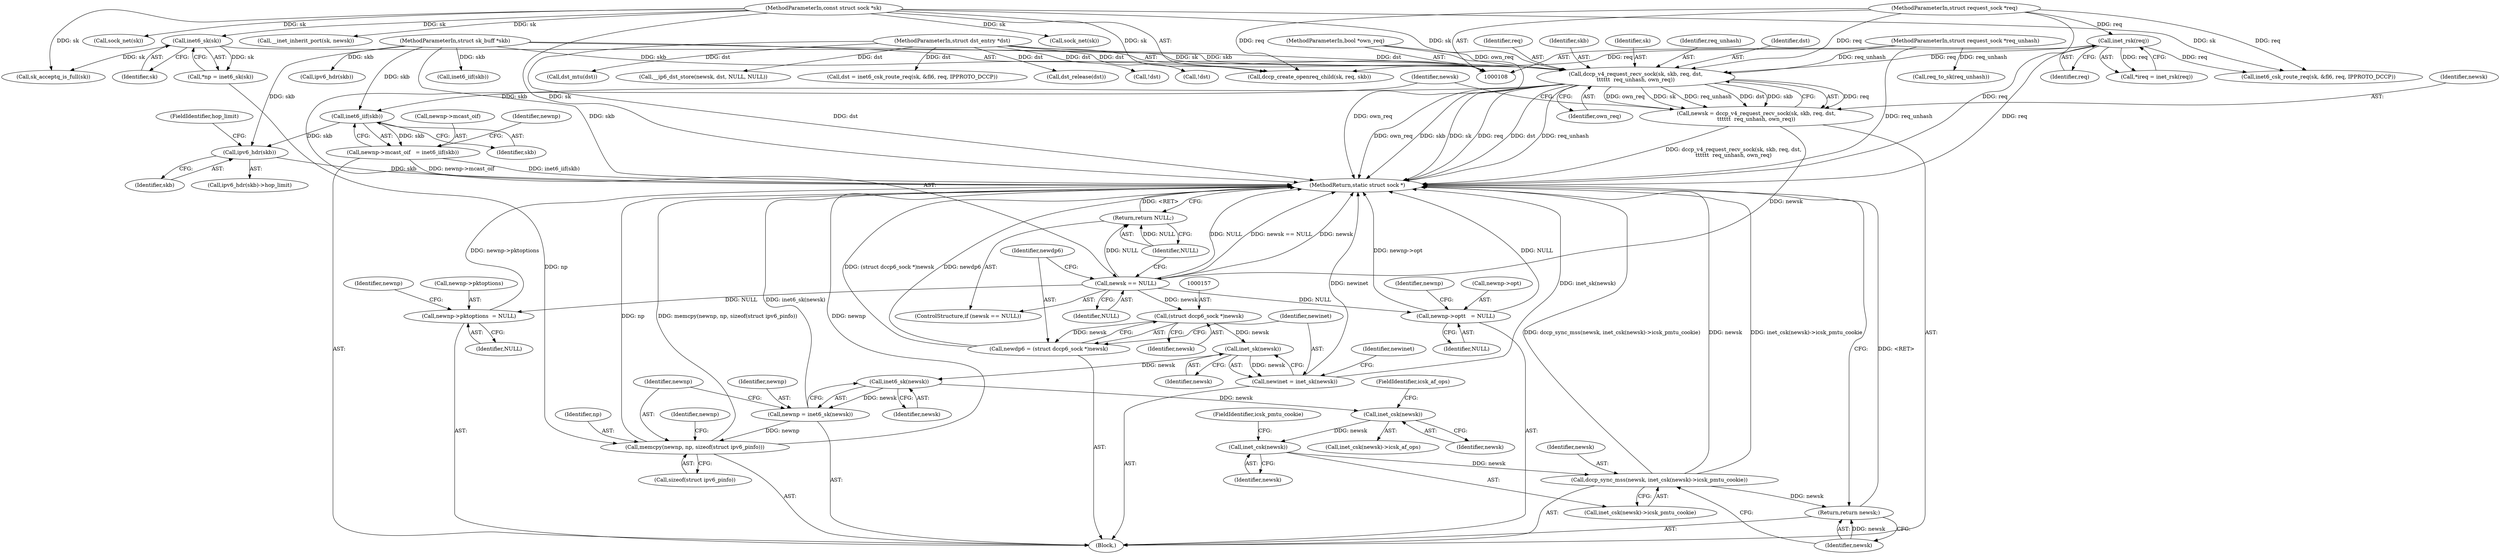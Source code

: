digraph "0_linux_45f6fad84cc305103b28d73482b344d7f5b76f39_0@API" {
"1000141" [label="(Call,dccp_v4_request_recv_sock(sk, skb, req, dst,\n\t\t\t\t\t\t  req_unhash, own_req))"];
"1000125" [label="(Call,inet6_sk(sk))"];
"1000109" [label="(MethodParameterIn,const struct sock *sk)"];
"1000110" [label="(MethodParameterIn,struct sk_buff *skb)"];
"1000119" [label="(Call,inet_rsk(req))"];
"1000111" [label="(MethodParameterIn,struct request_sock *req)"];
"1000112" [label="(MethodParameterIn,struct dst_entry *dst)"];
"1000113" [label="(MethodParameterIn,struct request_sock *req_unhash)"];
"1000114" [label="(MethodParameterIn,bool *own_req)"];
"1000139" [label="(Call,newsk = dccp_v4_request_recv_sock(sk, skb, req, dst,\n\t\t\t\t\t\t  req_unhash, own_req))"];
"1000149" [label="(Call,newsk == NULL)"];
"1000152" [label="(Return,return NULL;)"];
"1000156" [label="(Call,(struct dccp6_sock *)newsk)"];
"1000154" [label="(Call,newdp6 = (struct dccp6_sock *)newsk)"];
"1000161" [label="(Call,inet_sk(newsk))"];
"1000159" [label="(Call,newinet = inet_sk(newsk))"];
"1000173" [label="(Call,inet6_sk(newsk))"];
"1000171" [label="(Call,newnp = inet6_sk(newsk))"];
"1000175" [label="(Call,memcpy(newnp, np, sizeof(struct ipv6_pinfo)))"];
"1000189" [label="(Call,inet_csk(newsk))"];
"1000226" [label="(Call,inet_csk(newsk))"];
"1000223" [label="(Call,dccp_sync_mss(newsk, inet_csk(newsk)->icsk_pmtu_cookie))"];
"1000229" [label="(Return,return newsk;)"];
"1000199" [label="(Call,newnp->pktoptions  = NULL)"];
"1000204" [label="(Call,newnp->opt\t   = NULL)"];
"1000213" [label="(Call,inet6_iif(skb))"];
"1000209" [label="(Call,newnp->mcast_oif   = inet6_iif(skb))"];
"1000220" [label="(Call,ipv6_hdr(skb))"];
"1000227" [label="(Identifier,newsk)"];
"1000204" [label="(Call,newnp->opt\t   = NULL)"];
"1000224" [label="(Identifier,newsk)"];
"1000177" [label="(Identifier,np)"];
"1000226" [label="(Call,inet_csk(newsk))"];
"1000491" [label="(Call,sock_net(sk))"];
"1000203" [label="(Identifier,NULL)"];
"1000417" [label="(Call,dst_mtu(dst))"];
"1000213" [label="(Call,inet6_iif(skb))"];
"1000139" [label="(Call,newsk = dccp_v4_request_recv_sock(sk, skb, req, dst,\n\t\t\t\t\t\t  req_unhash, own_req))"];
"1000175" [label="(Call,memcpy(newnp, np, sizeof(struct ipv6_pinfo)))"];
"1000450" [label="(Call,req_to_sk(req_unhash))"];
"1000109" [label="(MethodParameterIn,const struct sock *sk)"];
"1000225" [label="(Call,inet_csk(newsk)->icsk_pmtu_cookie)"];
"1000188" [label="(Call,inet_csk(newsk)->icsk_af_ops)"];
"1000172" [label="(Identifier,newnp)"];
"1000222" [label="(FieldIdentifier,hop_limit)"];
"1000199" [label="(Call,newnp->pktoptions  = NULL)"];
"1000165" [label="(Identifier,newinet)"];
"1000209" [label="(Call,newnp->mcast_oif   = inet6_iif(skb))"];
"1000173" [label="(Call,inet6_sk(newsk))"];
"1000366" [label="(Call,inet6_iif(skb))"];
"1000123" [label="(Call,*np = inet6_sk(sk))"];
"1000152" [label="(Return,return NULL;)"];
"1000119" [label="(Call,inet_rsk(req))"];
"1000230" [label="(Identifier,newsk)"];
"1000159" [label="(Call,newinet = inet_sk(newsk))"];
"1000191" [label="(FieldIdentifier,icsk_af_ops)"];
"1000120" [label="(Identifier,req)"];
"1000140" [label="(Identifier,newsk)"];
"1000162" [label="(Identifier,newsk)"];
"1000217" [label="(Identifier,newnp)"];
"1000138" [label="(Block,)"];
"1000144" [label="(Identifier,req)"];
"1000229" [label="(Return,return newsk;)"];
"1000117" [label="(Call,*ireq = inet_rsk(req))"];
"1000189" [label="(Call,inet_csk(newsk))"];
"1000242" [label="(Call,inet6_csk_route_req(sk, &fl6, req, IPPROTO_DCCP))"];
"1000148" [label="(ControlStructure,if (newsk == NULL))"];
"1000228" [label="(FieldIdentifier,icsk_pmtu_cookie)"];
"1000153" [label="(Identifier,NULL)"];
"1000232" [label="(Call,sk_acceptq_is_full(sk))"];
"1000154" [label="(Call,newdp6 = (struct dccp6_sock *)newsk)"];
"1000151" [label="(Identifier,NULL)"];
"1000263" [label="(Call,__ip6_dst_store(newsk, dst, NULL, NULL))"];
"1000143" [label="(Identifier,skb)"];
"1000190" [label="(Identifier,newsk)"];
"1000161" [label="(Call,inet_sk(newsk))"];
"1000254" [label="(Call,dccp_create_openreq_child(sk, req, skb))"];
"1000114" [label="(MethodParameterIn,bool *own_req)"];
"1000499" [label="(Call,sock_net(sk))"];
"1000141" [label="(Call,dccp_v4_request_recv_sock(sk, skb, req, dst,\n\t\t\t\t\t\t  req_unhash, own_req))"];
"1000200" [label="(Call,newnp->pktoptions)"];
"1000435" [label="(Call,__inet_inherit_port(sk, newsk))"];
"1000155" [label="(Identifier,newdp6)"];
"1000142" [label="(Identifier,sk)"];
"1000110" [label="(MethodParameterIn,struct sk_buff *skb)"];
"1000240" [label="(Call,dst = inet6_csk_route_req(sk, &fl6, req, IPPROTO_DCCP))"];
"1000211" [label="(Identifier,newnp)"];
"1000126" [label="(Identifier,sk)"];
"1000176" [label="(Identifier,newnp)"];
"1000146" [label="(Identifier,req_unhash)"];
"1000112" [label="(MethodParameterIn,struct dst_entry *dst)"];
"1000158" [label="(Identifier,newsk)"];
"1000149" [label="(Call,newsk == NULL)"];
"1000223" [label="(Call,dccp_sync_mss(newsk, inet_csk(newsk)->icsk_pmtu_cookie))"];
"1000495" [label="(Call,dst_release(dst))"];
"1000147" [label="(Identifier,own_req)"];
"1000156" [label="(Call,(struct dccp6_sock *)newsk)"];
"1000220" [label="(Call,ipv6_hdr(skb))"];
"1000150" [label="(Identifier,newsk)"];
"1000210" [label="(Call,newnp->mcast_oif)"];
"1000125" [label="(Call,inet6_sk(sk))"];
"1000182" [label="(Identifier,newnp)"];
"1000174" [label="(Identifier,newsk)"];
"1000219" [label="(Call,ipv6_hdr(skb)->hop_limit)"];
"1000145" [label="(Identifier,dst)"];
"1000171" [label="(Call,newnp = inet6_sk(newsk))"];
"1000214" [label="(Identifier,skb)"];
"1000178" [label="(Call,sizeof(struct ipv6_pinfo))"];
"1000205" [label="(Call,newnp->opt)"];
"1000236" [label="(Call,!dst)"];
"1000249" [label="(Call,!dst)"];
"1000111" [label="(MethodParameterIn,struct request_sock *req)"];
"1000221" [label="(Identifier,skb)"];
"1000373" [label="(Call,ipv6_hdr(skb))"];
"1000206" [label="(Identifier,newnp)"];
"1000113" [label="(MethodParameterIn,struct request_sock *req_unhash)"];
"1000504" [label="(MethodReturn,static struct sock *)"];
"1000208" [label="(Identifier,NULL)"];
"1000160" [label="(Identifier,newinet)"];
"1000141" -> "1000139"  [label="AST: "];
"1000141" -> "1000147"  [label="CFG: "];
"1000142" -> "1000141"  [label="AST: "];
"1000143" -> "1000141"  [label="AST: "];
"1000144" -> "1000141"  [label="AST: "];
"1000145" -> "1000141"  [label="AST: "];
"1000146" -> "1000141"  [label="AST: "];
"1000147" -> "1000141"  [label="AST: "];
"1000139" -> "1000141"  [label="CFG: "];
"1000141" -> "1000504"  [label="DDG: sk"];
"1000141" -> "1000504"  [label="DDG: req"];
"1000141" -> "1000504"  [label="DDG: skb"];
"1000141" -> "1000504"  [label="DDG: dst"];
"1000141" -> "1000504"  [label="DDG: req_unhash"];
"1000141" -> "1000504"  [label="DDG: own_req"];
"1000141" -> "1000139"  [label="DDG: req"];
"1000141" -> "1000139"  [label="DDG: own_req"];
"1000141" -> "1000139"  [label="DDG: sk"];
"1000141" -> "1000139"  [label="DDG: req_unhash"];
"1000141" -> "1000139"  [label="DDG: dst"];
"1000141" -> "1000139"  [label="DDG: skb"];
"1000125" -> "1000141"  [label="DDG: sk"];
"1000109" -> "1000141"  [label="DDG: sk"];
"1000110" -> "1000141"  [label="DDG: skb"];
"1000119" -> "1000141"  [label="DDG: req"];
"1000111" -> "1000141"  [label="DDG: req"];
"1000112" -> "1000141"  [label="DDG: dst"];
"1000113" -> "1000141"  [label="DDG: req_unhash"];
"1000114" -> "1000141"  [label="DDG: own_req"];
"1000141" -> "1000213"  [label="DDG: skb"];
"1000125" -> "1000123"  [label="AST: "];
"1000125" -> "1000126"  [label="CFG: "];
"1000126" -> "1000125"  [label="AST: "];
"1000123" -> "1000125"  [label="CFG: "];
"1000125" -> "1000123"  [label="DDG: sk"];
"1000109" -> "1000125"  [label="DDG: sk"];
"1000125" -> "1000232"  [label="DDG: sk"];
"1000109" -> "1000108"  [label="AST: "];
"1000109" -> "1000504"  [label="DDG: sk"];
"1000109" -> "1000232"  [label="DDG: sk"];
"1000109" -> "1000242"  [label="DDG: sk"];
"1000109" -> "1000254"  [label="DDG: sk"];
"1000109" -> "1000435"  [label="DDG: sk"];
"1000109" -> "1000491"  [label="DDG: sk"];
"1000109" -> "1000499"  [label="DDG: sk"];
"1000110" -> "1000108"  [label="AST: "];
"1000110" -> "1000504"  [label="DDG: skb"];
"1000110" -> "1000213"  [label="DDG: skb"];
"1000110" -> "1000220"  [label="DDG: skb"];
"1000110" -> "1000254"  [label="DDG: skb"];
"1000110" -> "1000366"  [label="DDG: skb"];
"1000110" -> "1000373"  [label="DDG: skb"];
"1000119" -> "1000117"  [label="AST: "];
"1000119" -> "1000120"  [label="CFG: "];
"1000120" -> "1000119"  [label="AST: "];
"1000117" -> "1000119"  [label="CFG: "];
"1000119" -> "1000504"  [label="DDG: req"];
"1000119" -> "1000117"  [label="DDG: req"];
"1000111" -> "1000119"  [label="DDG: req"];
"1000119" -> "1000242"  [label="DDG: req"];
"1000119" -> "1000254"  [label="DDG: req"];
"1000111" -> "1000108"  [label="AST: "];
"1000111" -> "1000504"  [label="DDG: req"];
"1000111" -> "1000242"  [label="DDG: req"];
"1000111" -> "1000254"  [label="DDG: req"];
"1000112" -> "1000108"  [label="AST: "];
"1000112" -> "1000504"  [label="DDG: dst"];
"1000112" -> "1000236"  [label="DDG: dst"];
"1000112" -> "1000240"  [label="DDG: dst"];
"1000112" -> "1000249"  [label="DDG: dst"];
"1000112" -> "1000263"  [label="DDG: dst"];
"1000112" -> "1000417"  [label="DDG: dst"];
"1000112" -> "1000495"  [label="DDG: dst"];
"1000113" -> "1000108"  [label="AST: "];
"1000113" -> "1000504"  [label="DDG: req_unhash"];
"1000113" -> "1000450"  [label="DDG: req_unhash"];
"1000114" -> "1000108"  [label="AST: "];
"1000114" -> "1000504"  [label="DDG: own_req"];
"1000139" -> "1000138"  [label="AST: "];
"1000140" -> "1000139"  [label="AST: "];
"1000150" -> "1000139"  [label="CFG: "];
"1000139" -> "1000504"  [label="DDG: dccp_v4_request_recv_sock(sk, skb, req, dst,\n\t\t\t\t\t\t  req_unhash, own_req)"];
"1000139" -> "1000149"  [label="DDG: newsk"];
"1000149" -> "1000148"  [label="AST: "];
"1000149" -> "1000151"  [label="CFG: "];
"1000150" -> "1000149"  [label="AST: "];
"1000151" -> "1000149"  [label="AST: "];
"1000153" -> "1000149"  [label="CFG: "];
"1000155" -> "1000149"  [label="CFG: "];
"1000149" -> "1000504"  [label="DDG: NULL"];
"1000149" -> "1000504"  [label="DDG: newsk == NULL"];
"1000149" -> "1000504"  [label="DDG: newsk"];
"1000149" -> "1000152"  [label="DDG: NULL"];
"1000149" -> "1000156"  [label="DDG: newsk"];
"1000149" -> "1000199"  [label="DDG: NULL"];
"1000149" -> "1000204"  [label="DDG: NULL"];
"1000152" -> "1000148"  [label="AST: "];
"1000152" -> "1000153"  [label="CFG: "];
"1000153" -> "1000152"  [label="AST: "];
"1000504" -> "1000152"  [label="CFG: "];
"1000152" -> "1000504"  [label="DDG: <RET>"];
"1000153" -> "1000152"  [label="DDG: NULL"];
"1000156" -> "1000154"  [label="AST: "];
"1000156" -> "1000158"  [label="CFG: "];
"1000157" -> "1000156"  [label="AST: "];
"1000158" -> "1000156"  [label="AST: "];
"1000154" -> "1000156"  [label="CFG: "];
"1000156" -> "1000154"  [label="DDG: newsk"];
"1000156" -> "1000161"  [label="DDG: newsk"];
"1000154" -> "1000138"  [label="AST: "];
"1000155" -> "1000154"  [label="AST: "];
"1000160" -> "1000154"  [label="CFG: "];
"1000154" -> "1000504"  [label="DDG: newdp6"];
"1000154" -> "1000504"  [label="DDG: (struct dccp6_sock *)newsk"];
"1000161" -> "1000159"  [label="AST: "];
"1000161" -> "1000162"  [label="CFG: "];
"1000162" -> "1000161"  [label="AST: "];
"1000159" -> "1000161"  [label="CFG: "];
"1000161" -> "1000159"  [label="DDG: newsk"];
"1000161" -> "1000173"  [label="DDG: newsk"];
"1000159" -> "1000138"  [label="AST: "];
"1000160" -> "1000159"  [label="AST: "];
"1000165" -> "1000159"  [label="CFG: "];
"1000159" -> "1000504"  [label="DDG: newinet"];
"1000159" -> "1000504"  [label="DDG: inet_sk(newsk)"];
"1000173" -> "1000171"  [label="AST: "];
"1000173" -> "1000174"  [label="CFG: "];
"1000174" -> "1000173"  [label="AST: "];
"1000171" -> "1000173"  [label="CFG: "];
"1000173" -> "1000171"  [label="DDG: newsk"];
"1000173" -> "1000189"  [label="DDG: newsk"];
"1000171" -> "1000138"  [label="AST: "];
"1000172" -> "1000171"  [label="AST: "];
"1000176" -> "1000171"  [label="CFG: "];
"1000171" -> "1000504"  [label="DDG: inet6_sk(newsk)"];
"1000171" -> "1000175"  [label="DDG: newnp"];
"1000175" -> "1000138"  [label="AST: "];
"1000175" -> "1000178"  [label="CFG: "];
"1000176" -> "1000175"  [label="AST: "];
"1000177" -> "1000175"  [label="AST: "];
"1000178" -> "1000175"  [label="AST: "];
"1000182" -> "1000175"  [label="CFG: "];
"1000175" -> "1000504"  [label="DDG: newnp"];
"1000175" -> "1000504"  [label="DDG: np"];
"1000175" -> "1000504"  [label="DDG: memcpy(newnp, np, sizeof(struct ipv6_pinfo))"];
"1000123" -> "1000175"  [label="DDG: np"];
"1000189" -> "1000188"  [label="AST: "];
"1000189" -> "1000190"  [label="CFG: "];
"1000190" -> "1000189"  [label="AST: "];
"1000191" -> "1000189"  [label="CFG: "];
"1000189" -> "1000226"  [label="DDG: newsk"];
"1000226" -> "1000225"  [label="AST: "];
"1000226" -> "1000227"  [label="CFG: "];
"1000227" -> "1000226"  [label="AST: "];
"1000228" -> "1000226"  [label="CFG: "];
"1000226" -> "1000223"  [label="DDG: newsk"];
"1000223" -> "1000138"  [label="AST: "];
"1000223" -> "1000225"  [label="CFG: "];
"1000224" -> "1000223"  [label="AST: "];
"1000225" -> "1000223"  [label="AST: "];
"1000230" -> "1000223"  [label="CFG: "];
"1000223" -> "1000504"  [label="DDG: inet_csk(newsk)->icsk_pmtu_cookie"];
"1000223" -> "1000504"  [label="DDG: dccp_sync_mss(newsk, inet_csk(newsk)->icsk_pmtu_cookie)"];
"1000223" -> "1000504"  [label="DDG: newsk"];
"1000223" -> "1000229"  [label="DDG: newsk"];
"1000229" -> "1000138"  [label="AST: "];
"1000229" -> "1000230"  [label="CFG: "];
"1000230" -> "1000229"  [label="AST: "];
"1000504" -> "1000229"  [label="CFG: "];
"1000229" -> "1000504"  [label="DDG: <RET>"];
"1000230" -> "1000229"  [label="DDG: newsk"];
"1000199" -> "1000138"  [label="AST: "];
"1000199" -> "1000203"  [label="CFG: "];
"1000200" -> "1000199"  [label="AST: "];
"1000203" -> "1000199"  [label="AST: "];
"1000206" -> "1000199"  [label="CFG: "];
"1000199" -> "1000504"  [label="DDG: newnp->pktoptions"];
"1000204" -> "1000138"  [label="AST: "];
"1000204" -> "1000208"  [label="CFG: "];
"1000205" -> "1000204"  [label="AST: "];
"1000208" -> "1000204"  [label="AST: "];
"1000211" -> "1000204"  [label="CFG: "];
"1000204" -> "1000504"  [label="DDG: NULL"];
"1000204" -> "1000504"  [label="DDG: newnp->opt"];
"1000213" -> "1000209"  [label="AST: "];
"1000213" -> "1000214"  [label="CFG: "];
"1000214" -> "1000213"  [label="AST: "];
"1000209" -> "1000213"  [label="CFG: "];
"1000213" -> "1000209"  [label="DDG: skb"];
"1000213" -> "1000220"  [label="DDG: skb"];
"1000209" -> "1000138"  [label="AST: "];
"1000210" -> "1000209"  [label="AST: "];
"1000217" -> "1000209"  [label="CFG: "];
"1000209" -> "1000504"  [label="DDG: newnp->mcast_oif"];
"1000209" -> "1000504"  [label="DDG: inet6_iif(skb)"];
"1000220" -> "1000219"  [label="AST: "];
"1000220" -> "1000221"  [label="CFG: "];
"1000221" -> "1000220"  [label="AST: "];
"1000222" -> "1000220"  [label="CFG: "];
"1000220" -> "1000504"  [label="DDG: skb"];
}
